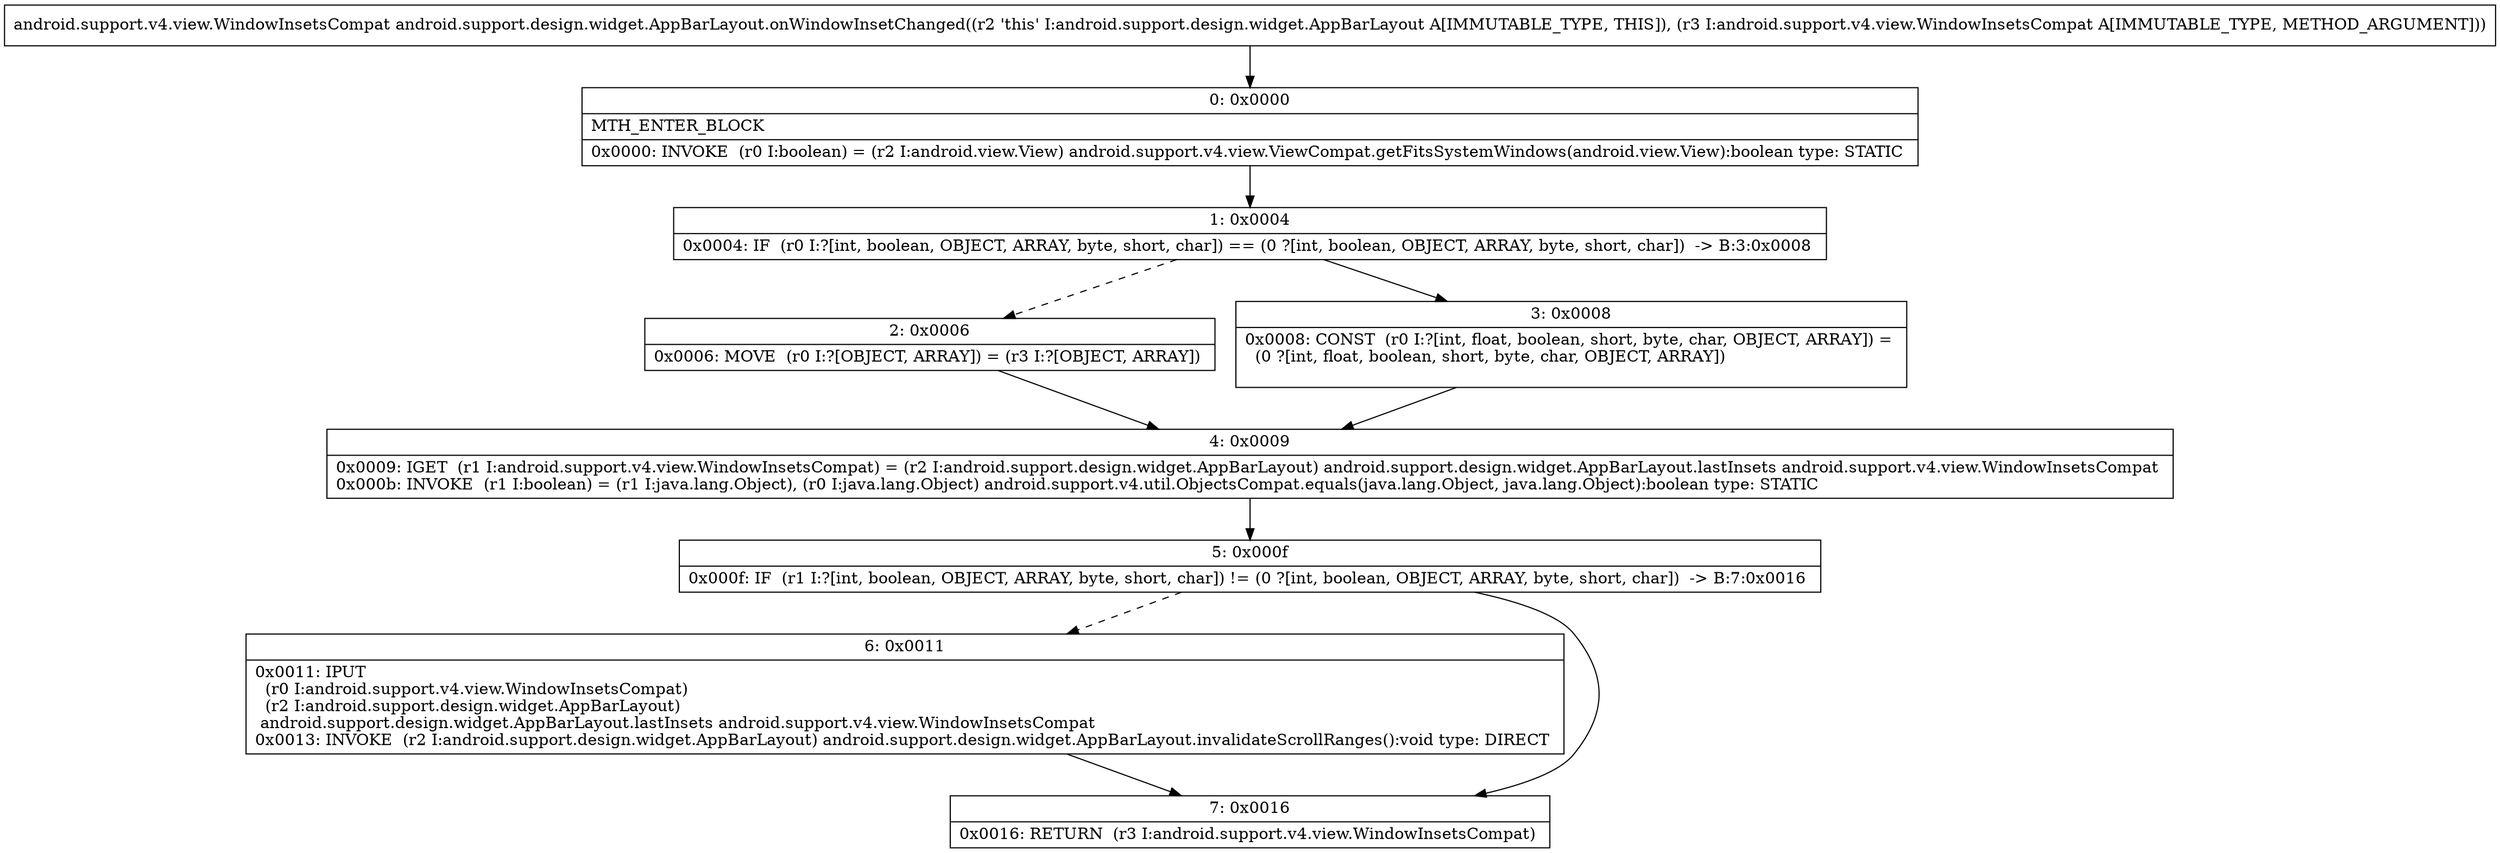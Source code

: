 digraph "CFG forandroid.support.design.widget.AppBarLayout.onWindowInsetChanged(Landroid\/support\/v4\/view\/WindowInsetsCompat;)Landroid\/support\/v4\/view\/WindowInsetsCompat;" {
Node_0 [shape=record,label="{0\:\ 0x0000|MTH_ENTER_BLOCK\l|0x0000: INVOKE  (r0 I:boolean) = (r2 I:android.view.View) android.support.v4.view.ViewCompat.getFitsSystemWindows(android.view.View):boolean type: STATIC \l}"];
Node_1 [shape=record,label="{1\:\ 0x0004|0x0004: IF  (r0 I:?[int, boolean, OBJECT, ARRAY, byte, short, char]) == (0 ?[int, boolean, OBJECT, ARRAY, byte, short, char])  \-\> B:3:0x0008 \l}"];
Node_2 [shape=record,label="{2\:\ 0x0006|0x0006: MOVE  (r0 I:?[OBJECT, ARRAY]) = (r3 I:?[OBJECT, ARRAY]) \l}"];
Node_3 [shape=record,label="{3\:\ 0x0008|0x0008: CONST  (r0 I:?[int, float, boolean, short, byte, char, OBJECT, ARRAY]) = \l  (0 ?[int, float, boolean, short, byte, char, OBJECT, ARRAY])\l \l}"];
Node_4 [shape=record,label="{4\:\ 0x0009|0x0009: IGET  (r1 I:android.support.v4.view.WindowInsetsCompat) = (r2 I:android.support.design.widget.AppBarLayout) android.support.design.widget.AppBarLayout.lastInsets android.support.v4.view.WindowInsetsCompat \l0x000b: INVOKE  (r1 I:boolean) = (r1 I:java.lang.Object), (r0 I:java.lang.Object) android.support.v4.util.ObjectsCompat.equals(java.lang.Object, java.lang.Object):boolean type: STATIC \l}"];
Node_5 [shape=record,label="{5\:\ 0x000f|0x000f: IF  (r1 I:?[int, boolean, OBJECT, ARRAY, byte, short, char]) != (0 ?[int, boolean, OBJECT, ARRAY, byte, short, char])  \-\> B:7:0x0016 \l}"];
Node_6 [shape=record,label="{6\:\ 0x0011|0x0011: IPUT  \l  (r0 I:android.support.v4.view.WindowInsetsCompat)\l  (r2 I:android.support.design.widget.AppBarLayout)\l android.support.design.widget.AppBarLayout.lastInsets android.support.v4.view.WindowInsetsCompat \l0x0013: INVOKE  (r2 I:android.support.design.widget.AppBarLayout) android.support.design.widget.AppBarLayout.invalidateScrollRanges():void type: DIRECT \l}"];
Node_7 [shape=record,label="{7\:\ 0x0016|0x0016: RETURN  (r3 I:android.support.v4.view.WindowInsetsCompat) \l}"];
MethodNode[shape=record,label="{android.support.v4.view.WindowInsetsCompat android.support.design.widget.AppBarLayout.onWindowInsetChanged((r2 'this' I:android.support.design.widget.AppBarLayout A[IMMUTABLE_TYPE, THIS]), (r3 I:android.support.v4.view.WindowInsetsCompat A[IMMUTABLE_TYPE, METHOD_ARGUMENT])) }"];
MethodNode -> Node_0;
Node_0 -> Node_1;
Node_1 -> Node_2[style=dashed];
Node_1 -> Node_3;
Node_2 -> Node_4;
Node_3 -> Node_4;
Node_4 -> Node_5;
Node_5 -> Node_6[style=dashed];
Node_5 -> Node_7;
Node_6 -> Node_7;
}


